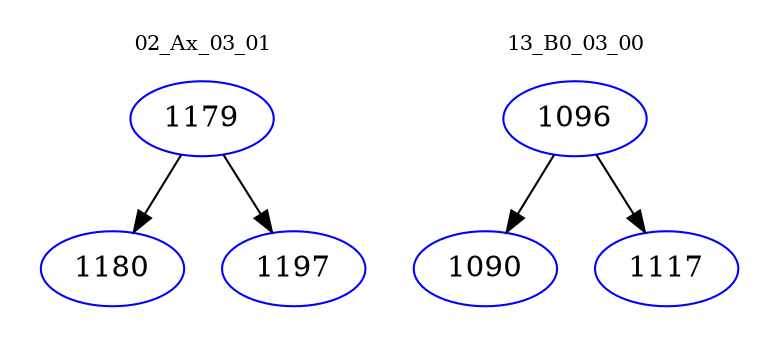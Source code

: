 digraph{
subgraph cluster_0 {
color = white
label = "02_Ax_03_01";
fontsize=10;
T0_1179 [label="1179", color="blue"]
T0_1179 -> T0_1180 [color="black"]
T0_1180 [label="1180", color="blue"]
T0_1179 -> T0_1197 [color="black"]
T0_1197 [label="1197", color="blue"]
}
subgraph cluster_1 {
color = white
label = "13_B0_03_00";
fontsize=10;
T1_1096 [label="1096", color="blue"]
T1_1096 -> T1_1090 [color="black"]
T1_1090 [label="1090", color="blue"]
T1_1096 -> T1_1117 [color="black"]
T1_1117 [label="1117", color="blue"]
}
}
